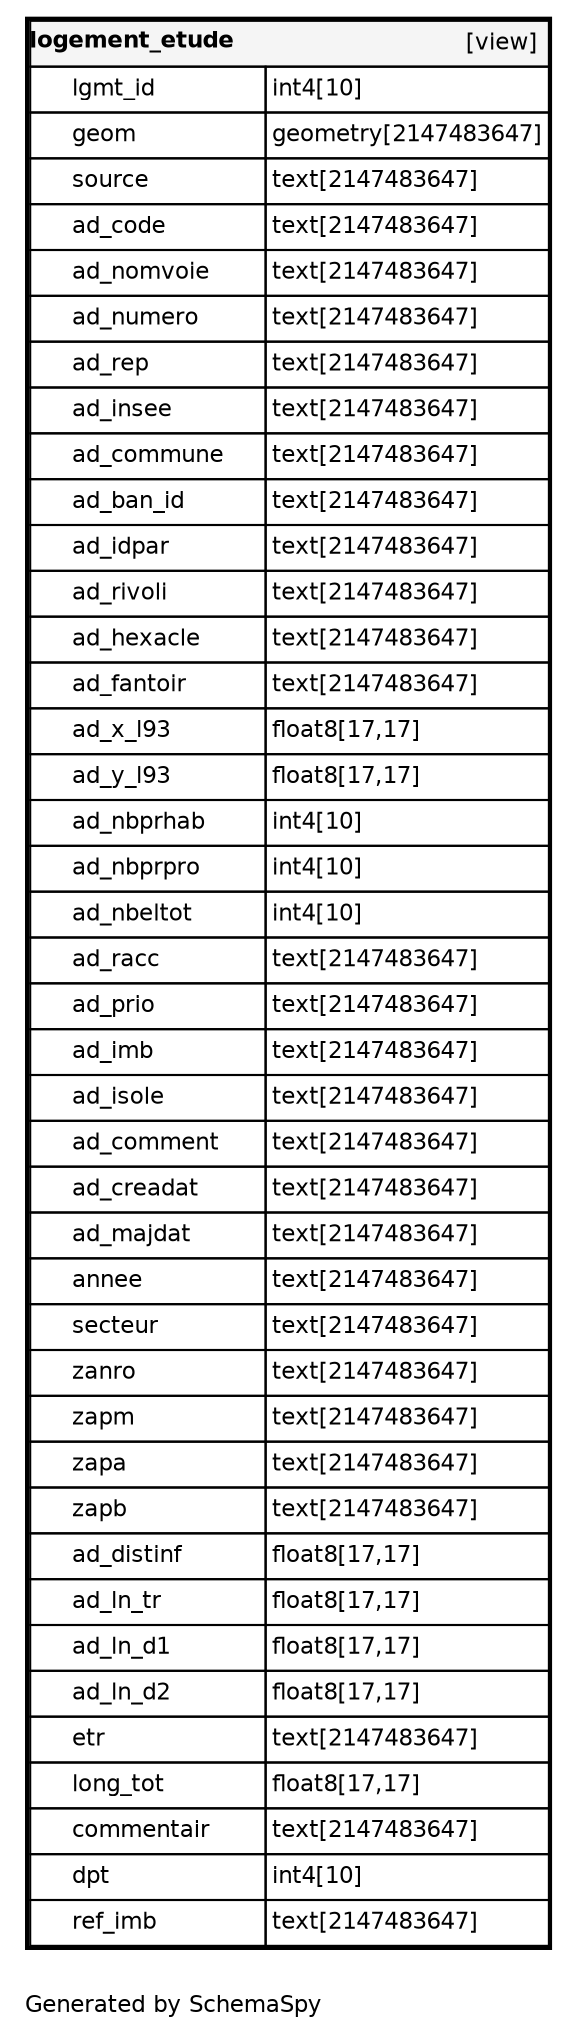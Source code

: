 digraph "oneDegreeRelationshipsDiagram" {
  graph [    rankdir="RL"    bgcolor="#ffffff"    label="\nGenerated by SchemaSpy"    labeljust="l"    nodesep="0.18"    ranksep="0.46"    fontname="Helvetica"    fontsize="11"    ration="compress"  ];  node [    fontname="Helvetica"    fontsize="11"    shape="plaintext"  ];  edge [    arrowsize="0.8"  ];
  "logement_etude" [
   label=<
    <TABLE BORDER="2" CELLBORDER="1" CELLSPACING="0" BGCOLOR="#ffffff">
      <TR><TD COLSPAN="4"  BGCOLOR="#f5f5f5"><TABLE BORDER="0" CELLSPACING="0"><TR><TD ALIGN="LEFT" FIXEDSIZE="TRUE" WIDTH="92" HEIGHT="16"><B>logement_etude</B></TD><TD ALIGN="RIGHT">[view]</TD></TR></TABLE></TD></TR>
      <TR><TD PORT="lgmt_id" COLSPAN="2" ALIGN="LEFT"><TABLE BORDER="0" CELLSPACING="0" ALIGN="LEFT"><TR ALIGN="LEFT"><TD ALIGN="LEFT" FIXEDSIZE="TRUE" WIDTH="15" HEIGHT="16"></TD><TD ALIGN="LEFT" FIXEDSIZE="TRUE" WIDTH="92" HEIGHT="16">lgmt_id</TD></TR></TABLE></TD><TD PORT="lgmt_id.type" ALIGN="LEFT">int4[10]</TD></TR>
      <TR><TD PORT="geom" COLSPAN="2" ALIGN="LEFT"><TABLE BORDER="0" CELLSPACING="0" ALIGN="LEFT"><TR ALIGN="LEFT"><TD ALIGN="LEFT" FIXEDSIZE="TRUE" WIDTH="15" HEIGHT="16"></TD><TD ALIGN="LEFT" FIXEDSIZE="TRUE" WIDTH="92" HEIGHT="16">geom</TD></TR></TABLE></TD><TD PORT="geom.type" ALIGN="LEFT">geometry[2147483647]</TD></TR>
      <TR><TD PORT="source" COLSPAN="2" ALIGN="LEFT"><TABLE BORDER="0" CELLSPACING="0" ALIGN="LEFT"><TR ALIGN="LEFT"><TD ALIGN="LEFT" FIXEDSIZE="TRUE" WIDTH="15" HEIGHT="16"></TD><TD ALIGN="LEFT" FIXEDSIZE="TRUE" WIDTH="92" HEIGHT="16">source</TD></TR></TABLE></TD><TD PORT="source.type" ALIGN="LEFT">text[2147483647]</TD></TR>
      <TR><TD PORT="ad_code" COLSPAN="2" ALIGN="LEFT"><TABLE BORDER="0" CELLSPACING="0" ALIGN="LEFT"><TR ALIGN="LEFT"><TD ALIGN="LEFT" FIXEDSIZE="TRUE" WIDTH="15" HEIGHT="16"></TD><TD ALIGN="LEFT" FIXEDSIZE="TRUE" WIDTH="92" HEIGHT="16">ad_code</TD></TR></TABLE></TD><TD PORT="ad_code.type" ALIGN="LEFT">text[2147483647]</TD></TR>
      <TR><TD PORT="ad_nomvoie" COLSPAN="2" ALIGN="LEFT"><TABLE BORDER="0" CELLSPACING="0" ALIGN="LEFT"><TR ALIGN="LEFT"><TD ALIGN="LEFT" FIXEDSIZE="TRUE" WIDTH="15" HEIGHT="16"></TD><TD ALIGN="LEFT" FIXEDSIZE="TRUE" WIDTH="92" HEIGHT="16">ad_nomvoie</TD></TR></TABLE></TD><TD PORT="ad_nomvoie.type" ALIGN="LEFT">text[2147483647]</TD></TR>
      <TR><TD PORT="ad_numero" COLSPAN="2" ALIGN="LEFT"><TABLE BORDER="0" CELLSPACING="0" ALIGN="LEFT"><TR ALIGN="LEFT"><TD ALIGN="LEFT" FIXEDSIZE="TRUE" WIDTH="15" HEIGHT="16"></TD><TD ALIGN="LEFT" FIXEDSIZE="TRUE" WIDTH="92" HEIGHT="16">ad_numero</TD></TR></TABLE></TD><TD PORT="ad_numero.type" ALIGN="LEFT">text[2147483647]</TD></TR>
      <TR><TD PORT="ad_rep" COLSPAN="2" ALIGN="LEFT"><TABLE BORDER="0" CELLSPACING="0" ALIGN="LEFT"><TR ALIGN="LEFT"><TD ALIGN="LEFT" FIXEDSIZE="TRUE" WIDTH="15" HEIGHT="16"></TD><TD ALIGN="LEFT" FIXEDSIZE="TRUE" WIDTH="92" HEIGHT="16">ad_rep</TD></TR></TABLE></TD><TD PORT="ad_rep.type" ALIGN="LEFT">text[2147483647]</TD></TR>
      <TR><TD PORT="ad_insee" COLSPAN="2" ALIGN="LEFT"><TABLE BORDER="0" CELLSPACING="0" ALIGN="LEFT"><TR ALIGN="LEFT"><TD ALIGN="LEFT" FIXEDSIZE="TRUE" WIDTH="15" HEIGHT="16"></TD><TD ALIGN="LEFT" FIXEDSIZE="TRUE" WIDTH="92" HEIGHT="16">ad_insee</TD></TR></TABLE></TD><TD PORT="ad_insee.type" ALIGN="LEFT">text[2147483647]</TD></TR>
      <TR><TD PORT="ad_commune" COLSPAN="2" ALIGN="LEFT"><TABLE BORDER="0" CELLSPACING="0" ALIGN="LEFT"><TR ALIGN="LEFT"><TD ALIGN="LEFT" FIXEDSIZE="TRUE" WIDTH="15" HEIGHT="16"></TD><TD ALIGN="LEFT" FIXEDSIZE="TRUE" WIDTH="92" HEIGHT="16">ad_commune</TD></TR></TABLE></TD><TD PORT="ad_commune.type" ALIGN="LEFT">text[2147483647]</TD></TR>
      <TR><TD PORT="ad_ban_id" COLSPAN="2" ALIGN="LEFT"><TABLE BORDER="0" CELLSPACING="0" ALIGN="LEFT"><TR ALIGN="LEFT"><TD ALIGN="LEFT" FIXEDSIZE="TRUE" WIDTH="15" HEIGHT="16"></TD><TD ALIGN="LEFT" FIXEDSIZE="TRUE" WIDTH="92" HEIGHT="16">ad_ban_id</TD></TR></TABLE></TD><TD PORT="ad_ban_id.type" ALIGN="LEFT">text[2147483647]</TD></TR>
      <TR><TD PORT="ad_idpar" COLSPAN="2" ALIGN="LEFT"><TABLE BORDER="0" CELLSPACING="0" ALIGN="LEFT"><TR ALIGN="LEFT"><TD ALIGN="LEFT" FIXEDSIZE="TRUE" WIDTH="15" HEIGHT="16"></TD><TD ALIGN="LEFT" FIXEDSIZE="TRUE" WIDTH="92" HEIGHT="16">ad_idpar</TD></TR></TABLE></TD><TD PORT="ad_idpar.type" ALIGN="LEFT">text[2147483647]</TD></TR>
      <TR><TD PORT="ad_rivoli" COLSPAN="2" ALIGN="LEFT"><TABLE BORDER="0" CELLSPACING="0" ALIGN="LEFT"><TR ALIGN="LEFT"><TD ALIGN="LEFT" FIXEDSIZE="TRUE" WIDTH="15" HEIGHT="16"></TD><TD ALIGN="LEFT" FIXEDSIZE="TRUE" WIDTH="92" HEIGHT="16">ad_rivoli</TD></TR></TABLE></TD><TD PORT="ad_rivoli.type" ALIGN="LEFT">text[2147483647]</TD></TR>
      <TR><TD PORT="ad_hexacle" COLSPAN="2" ALIGN="LEFT"><TABLE BORDER="0" CELLSPACING="0" ALIGN="LEFT"><TR ALIGN="LEFT"><TD ALIGN="LEFT" FIXEDSIZE="TRUE" WIDTH="15" HEIGHT="16"></TD><TD ALIGN="LEFT" FIXEDSIZE="TRUE" WIDTH="92" HEIGHT="16">ad_hexacle</TD></TR></TABLE></TD><TD PORT="ad_hexacle.type" ALIGN="LEFT">text[2147483647]</TD></TR>
      <TR><TD PORT="ad_fantoir" COLSPAN="2" ALIGN="LEFT"><TABLE BORDER="0" CELLSPACING="0" ALIGN="LEFT"><TR ALIGN="LEFT"><TD ALIGN="LEFT" FIXEDSIZE="TRUE" WIDTH="15" HEIGHT="16"></TD><TD ALIGN="LEFT" FIXEDSIZE="TRUE" WIDTH="92" HEIGHT="16">ad_fantoir</TD></TR></TABLE></TD><TD PORT="ad_fantoir.type" ALIGN="LEFT">text[2147483647]</TD></TR>
      <TR><TD PORT="ad_x_l93" COLSPAN="2" ALIGN="LEFT"><TABLE BORDER="0" CELLSPACING="0" ALIGN="LEFT"><TR ALIGN="LEFT"><TD ALIGN="LEFT" FIXEDSIZE="TRUE" WIDTH="15" HEIGHT="16"></TD><TD ALIGN="LEFT" FIXEDSIZE="TRUE" WIDTH="92" HEIGHT="16">ad_x_l93</TD></TR></TABLE></TD><TD PORT="ad_x_l93.type" ALIGN="LEFT">float8[17,17]</TD></TR>
      <TR><TD PORT="ad_y_l93" COLSPAN="2" ALIGN="LEFT"><TABLE BORDER="0" CELLSPACING="0" ALIGN="LEFT"><TR ALIGN="LEFT"><TD ALIGN="LEFT" FIXEDSIZE="TRUE" WIDTH="15" HEIGHT="16"></TD><TD ALIGN="LEFT" FIXEDSIZE="TRUE" WIDTH="92" HEIGHT="16">ad_y_l93</TD></TR></TABLE></TD><TD PORT="ad_y_l93.type" ALIGN="LEFT">float8[17,17]</TD></TR>
      <TR><TD PORT="ad_nbprhab" COLSPAN="2" ALIGN="LEFT"><TABLE BORDER="0" CELLSPACING="0" ALIGN="LEFT"><TR ALIGN="LEFT"><TD ALIGN="LEFT" FIXEDSIZE="TRUE" WIDTH="15" HEIGHT="16"></TD><TD ALIGN="LEFT" FIXEDSIZE="TRUE" WIDTH="92" HEIGHT="16">ad_nbprhab</TD></TR></TABLE></TD><TD PORT="ad_nbprhab.type" ALIGN="LEFT">int4[10]</TD></TR>
      <TR><TD PORT="ad_nbprpro" COLSPAN="2" ALIGN="LEFT"><TABLE BORDER="0" CELLSPACING="0" ALIGN="LEFT"><TR ALIGN="LEFT"><TD ALIGN="LEFT" FIXEDSIZE="TRUE" WIDTH="15" HEIGHT="16"></TD><TD ALIGN="LEFT" FIXEDSIZE="TRUE" WIDTH="92" HEIGHT="16">ad_nbprpro</TD></TR></TABLE></TD><TD PORT="ad_nbprpro.type" ALIGN="LEFT">int4[10]</TD></TR>
      <TR><TD PORT="ad_nbeltot" COLSPAN="2" ALIGN="LEFT"><TABLE BORDER="0" CELLSPACING="0" ALIGN="LEFT"><TR ALIGN="LEFT"><TD ALIGN="LEFT" FIXEDSIZE="TRUE" WIDTH="15" HEIGHT="16"></TD><TD ALIGN="LEFT" FIXEDSIZE="TRUE" WIDTH="92" HEIGHT="16">ad_nbeltot</TD></TR></TABLE></TD><TD PORT="ad_nbeltot.type" ALIGN="LEFT">int4[10]</TD></TR>
      <TR><TD PORT="ad_racc" COLSPAN="2" ALIGN="LEFT"><TABLE BORDER="0" CELLSPACING="0" ALIGN="LEFT"><TR ALIGN="LEFT"><TD ALIGN="LEFT" FIXEDSIZE="TRUE" WIDTH="15" HEIGHT="16"></TD><TD ALIGN="LEFT" FIXEDSIZE="TRUE" WIDTH="92" HEIGHT="16">ad_racc</TD></TR></TABLE></TD><TD PORT="ad_racc.type" ALIGN="LEFT">text[2147483647]</TD></TR>
      <TR><TD PORT="ad_prio" COLSPAN="2" ALIGN="LEFT"><TABLE BORDER="0" CELLSPACING="0" ALIGN="LEFT"><TR ALIGN="LEFT"><TD ALIGN="LEFT" FIXEDSIZE="TRUE" WIDTH="15" HEIGHT="16"></TD><TD ALIGN="LEFT" FIXEDSIZE="TRUE" WIDTH="92" HEIGHT="16">ad_prio</TD></TR></TABLE></TD><TD PORT="ad_prio.type" ALIGN="LEFT">text[2147483647]</TD></TR>
      <TR><TD PORT="ad_imb" COLSPAN="2" ALIGN="LEFT"><TABLE BORDER="0" CELLSPACING="0" ALIGN="LEFT"><TR ALIGN="LEFT"><TD ALIGN="LEFT" FIXEDSIZE="TRUE" WIDTH="15" HEIGHT="16"></TD><TD ALIGN="LEFT" FIXEDSIZE="TRUE" WIDTH="92" HEIGHT="16">ad_imb</TD></TR></TABLE></TD><TD PORT="ad_imb.type" ALIGN="LEFT">text[2147483647]</TD></TR>
      <TR><TD PORT="ad_isole" COLSPAN="2" ALIGN="LEFT"><TABLE BORDER="0" CELLSPACING="0" ALIGN="LEFT"><TR ALIGN="LEFT"><TD ALIGN="LEFT" FIXEDSIZE="TRUE" WIDTH="15" HEIGHT="16"></TD><TD ALIGN="LEFT" FIXEDSIZE="TRUE" WIDTH="92" HEIGHT="16">ad_isole</TD></TR></TABLE></TD><TD PORT="ad_isole.type" ALIGN="LEFT">text[2147483647]</TD></TR>
      <TR><TD PORT="ad_comment" COLSPAN="2" ALIGN="LEFT"><TABLE BORDER="0" CELLSPACING="0" ALIGN="LEFT"><TR ALIGN="LEFT"><TD ALIGN="LEFT" FIXEDSIZE="TRUE" WIDTH="15" HEIGHT="16"></TD><TD ALIGN="LEFT" FIXEDSIZE="TRUE" WIDTH="92" HEIGHT="16">ad_comment</TD></TR></TABLE></TD><TD PORT="ad_comment.type" ALIGN="LEFT">text[2147483647]</TD></TR>
      <TR><TD PORT="ad_creadat" COLSPAN="2" ALIGN="LEFT"><TABLE BORDER="0" CELLSPACING="0" ALIGN="LEFT"><TR ALIGN="LEFT"><TD ALIGN="LEFT" FIXEDSIZE="TRUE" WIDTH="15" HEIGHT="16"></TD><TD ALIGN="LEFT" FIXEDSIZE="TRUE" WIDTH="92" HEIGHT="16">ad_creadat</TD></TR></TABLE></TD><TD PORT="ad_creadat.type" ALIGN="LEFT">text[2147483647]</TD></TR>
      <TR><TD PORT="ad_majdat" COLSPAN="2" ALIGN="LEFT"><TABLE BORDER="0" CELLSPACING="0" ALIGN="LEFT"><TR ALIGN="LEFT"><TD ALIGN="LEFT" FIXEDSIZE="TRUE" WIDTH="15" HEIGHT="16"></TD><TD ALIGN="LEFT" FIXEDSIZE="TRUE" WIDTH="92" HEIGHT="16">ad_majdat</TD></TR></TABLE></TD><TD PORT="ad_majdat.type" ALIGN="LEFT">text[2147483647]</TD></TR>
      <TR><TD PORT="annee" COLSPAN="2" ALIGN="LEFT"><TABLE BORDER="0" CELLSPACING="0" ALIGN="LEFT"><TR ALIGN="LEFT"><TD ALIGN="LEFT" FIXEDSIZE="TRUE" WIDTH="15" HEIGHT="16"></TD><TD ALIGN="LEFT" FIXEDSIZE="TRUE" WIDTH="92" HEIGHT="16">annee</TD></TR></TABLE></TD><TD PORT="annee.type" ALIGN="LEFT">text[2147483647]</TD></TR>
      <TR><TD PORT="secteur" COLSPAN="2" ALIGN="LEFT"><TABLE BORDER="0" CELLSPACING="0" ALIGN="LEFT"><TR ALIGN="LEFT"><TD ALIGN="LEFT" FIXEDSIZE="TRUE" WIDTH="15" HEIGHT="16"></TD><TD ALIGN="LEFT" FIXEDSIZE="TRUE" WIDTH="92" HEIGHT="16">secteur</TD></TR></TABLE></TD><TD PORT="secteur.type" ALIGN="LEFT">text[2147483647]</TD></TR>
      <TR><TD PORT="zanro" COLSPAN="2" ALIGN="LEFT"><TABLE BORDER="0" CELLSPACING="0" ALIGN="LEFT"><TR ALIGN="LEFT"><TD ALIGN="LEFT" FIXEDSIZE="TRUE" WIDTH="15" HEIGHT="16"></TD><TD ALIGN="LEFT" FIXEDSIZE="TRUE" WIDTH="92" HEIGHT="16">zanro</TD></TR></TABLE></TD><TD PORT="zanro.type" ALIGN="LEFT">text[2147483647]</TD></TR>
      <TR><TD PORT="zapm" COLSPAN="2" ALIGN="LEFT"><TABLE BORDER="0" CELLSPACING="0" ALIGN="LEFT"><TR ALIGN="LEFT"><TD ALIGN="LEFT" FIXEDSIZE="TRUE" WIDTH="15" HEIGHT="16"></TD><TD ALIGN="LEFT" FIXEDSIZE="TRUE" WIDTH="92" HEIGHT="16">zapm</TD></TR></TABLE></TD><TD PORT="zapm.type" ALIGN="LEFT">text[2147483647]</TD></TR>
      <TR><TD PORT="zapa" COLSPAN="2" ALIGN="LEFT"><TABLE BORDER="0" CELLSPACING="0" ALIGN="LEFT"><TR ALIGN="LEFT"><TD ALIGN="LEFT" FIXEDSIZE="TRUE" WIDTH="15" HEIGHT="16"></TD><TD ALIGN="LEFT" FIXEDSIZE="TRUE" WIDTH="92" HEIGHT="16">zapa</TD></TR></TABLE></TD><TD PORT="zapa.type" ALIGN="LEFT">text[2147483647]</TD></TR>
      <TR><TD PORT="zapb" COLSPAN="2" ALIGN="LEFT"><TABLE BORDER="0" CELLSPACING="0" ALIGN="LEFT"><TR ALIGN="LEFT"><TD ALIGN="LEFT" FIXEDSIZE="TRUE" WIDTH="15" HEIGHT="16"></TD><TD ALIGN="LEFT" FIXEDSIZE="TRUE" WIDTH="92" HEIGHT="16">zapb</TD></TR></TABLE></TD><TD PORT="zapb.type" ALIGN="LEFT">text[2147483647]</TD></TR>
      <TR><TD PORT="ad_distinf" COLSPAN="2" ALIGN="LEFT"><TABLE BORDER="0" CELLSPACING="0" ALIGN="LEFT"><TR ALIGN="LEFT"><TD ALIGN="LEFT" FIXEDSIZE="TRUE" WIDTH="15" HEIGHT="16"></TD><TD ALIGN="LEFT" FIXEDSIZE="TRUE" WIDTH="92" HEIGHT="16">ad_distinf</TD></TR></TABLE></TD><TD PORT="ad_distinf.type" ALIGN="LEFT">float8[17,17]</TD></TR>
      <TR><TD PORT="ad_ln_tr" COLSPAN="2" ALIGN="LEFT"><TABLE BORDER="0" CELLSPACING="0" ALIGN="LEFT"><TR ALIGN="LEFT"><TD ALIGN="LEFT" FIXEDSIZE="TRUE" WIDTH="15" HEIGHT="16"></TD><TD ALIGN="LEFT" FIXEDSIZE="TRUE" WIDTH="92" HEIGHT="16">ad_ln_tr</TD></TR></TABLE></TD><TD PORT="ad_ln_tr.type" ALIGN="LEFT">float8[17,17]</TD></TR>
      <TR><TD PORT="ad_ln_d1" COLSPAN="2" ALIGN="LEFT"><TABLE BORDER="0" CELLSPACING="0" ALIGN="LEFT"><TR ALIGN="LEFT"><TD ALIGN="LEFT" FIXEDSIZE="TRUE" WIDTH="15" HEIGHT="16"></TD><TD ALIGN="LEFT" FIXEDSIZE="TRUE" WIDTH="92" HEIGHT="16">ad_ln_d1</TD></TR></TABLE></TD><TD PORT="ad_ln_d1.type" ALIGN="LEFT">float8[17,17]</TD></TR>
      <TR><TD PORT="ad_ln_d2" COLSPAN="2" ALIGN="LEFT"><TABLE BORDER="0" CELLSPACING="0" ALIGN="LEFT"><TR ALIGN="LEFT"><TD ALIGN="LEFT" FIXEDSIZE="TRUE" WIDTH="15" HEIGHT="16"></TD><TD ALIGN="LEFT" FIXEDSIZE="TRUE" WIDTH="92" HEIGHT="16">ad_ln_d2</TD></TR></TABLE></TD><TD PORT="ad_ln_d2.type" ALIGN="LEFT">float8[17,17]</TD></TR>
      <TR><TD PORT="etr" COLSPAN="2" ALIGN="LEFT"><TABLE BORDER="0" CELLSPACING="0" ALIGN="LEFT"><TR ALIGN="LEFT"><TD ALIGN="LEFT" FIXEDSIZE="TRUE" WIDTH="15" HEIGHT="16"></TD><TD ALIGN="LEFT" FIXEDSIZE="TRUE" WIDTH="92" HEIGHT="16">etr</TD></TR></TABLE></TD><TD PORT="etr.type" ALIGN="LEFT">text[2147483647]</TD></TR>
      <TR><TD PORT="long_tot" COLSPAN="2" ALIGN="LEFT"><TABLE BORDER="0" CELLSPACING="0" ALIGN="LEFT"><TR ALIGN="LEFT"><TD ALIGN="LEFT" FIXEDSIZE="TRUE" WIDTH="15" HEIGHT="16"></TD><TD ALIGN="LEFT" FIXEDSIZE="TRUE" WIDTH="92" HEIGHT="16">long_tot</TD></TR></TABLE></TD><TD PORT="long_tot.type" ALIGN="LEFT">float8[17,17]</TD></TR>
      <TR><TD PORT="commentair" COLSPAN="2" ALIGN="LEFT"><TABLE BORDER="0" CELLSPACING="0" ALIGN="LEFT"><TR ALIGN="LEFT"><TD ALIGN="LEFT" FIXEDSIZE="TRUE" WIDTH="15" HEIGHT="16"></TD><TD ALIGN="LEFT" FIXEDSIZE="TRUE" WIDTH="92" HEIGHT="16">commentair</TD></TR></TABLE></TD><TD PORT="commentair.type" ALIGN="LEFT">text[2147483647]</TD></TR>
      <TR><TD PORT="dpt" COLSPAN="2" ALIGN="LEFT"><TABLE BORDER="0" CELLSPACING="0" ALIGN="LEFT"><TR ALIGN="LEFT"><TD ALIGN="LEFT" FIXEDSIZE="TRUE" WIDTH="15" HEIGHT="16"></TD><TD ALIGN="LEFT" FIXEDSIZE="TRUE" WIDTH="92" HEIGHT="16">dpt</TD></TR></TABLE></TD><TD PORT="dpt.type" ALIGN="LEFT">int4[10]</TD></TR>
      <TR><TD PORT="ref_imb" COLSPAN="2" ALIGN="LEFT"><TABLE BORDER="0" CELLSPACING="0" ALIGN="LEFT"><TR ALIGN="LEFT"><TD ALIGN="LEFT" FIXEDSIZE="TRUE" WIDTH="15" HEIGHT="16"></TD><TD ALIGN="LEFT" FIXEDSIZE="TRUE" WIDTH="92" HEIGHT="16">ref_imb</TD></TR></TABLE></TD><TD PORT="ref_imb.type" ALIGN="LEFT">text[2147483647]</TD></TR>
    </TABLE>>
    URL="logement_etude.html"
    target="_top"
    tooltip="logement_etude"
  ];
}
